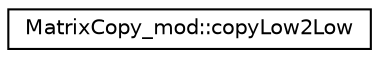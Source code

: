 digraph "Graphical Class Hierarchy"
{
 // LATEX_PDF_SIZE
  edge [fontname="Helvetica",fontsize="10",labelfontname="Helvetica",labelfontsize="10"];
  node [fontname="Helvetica",fontsize="10",shape=record];
  rankdir="LR";
  Node0 [label="MatrixCopy_mod::copyLow2Low",height=0.2,width=0.4,color="black", fillcolor="white", style="filled",URL="$interfaceMatrixCopy__mod_1_1copyLow2Low.html",tooltip="Copy the lower-triangle (excluding diagonals) of the input from square matrix to the lower-triangle o..."];
}
